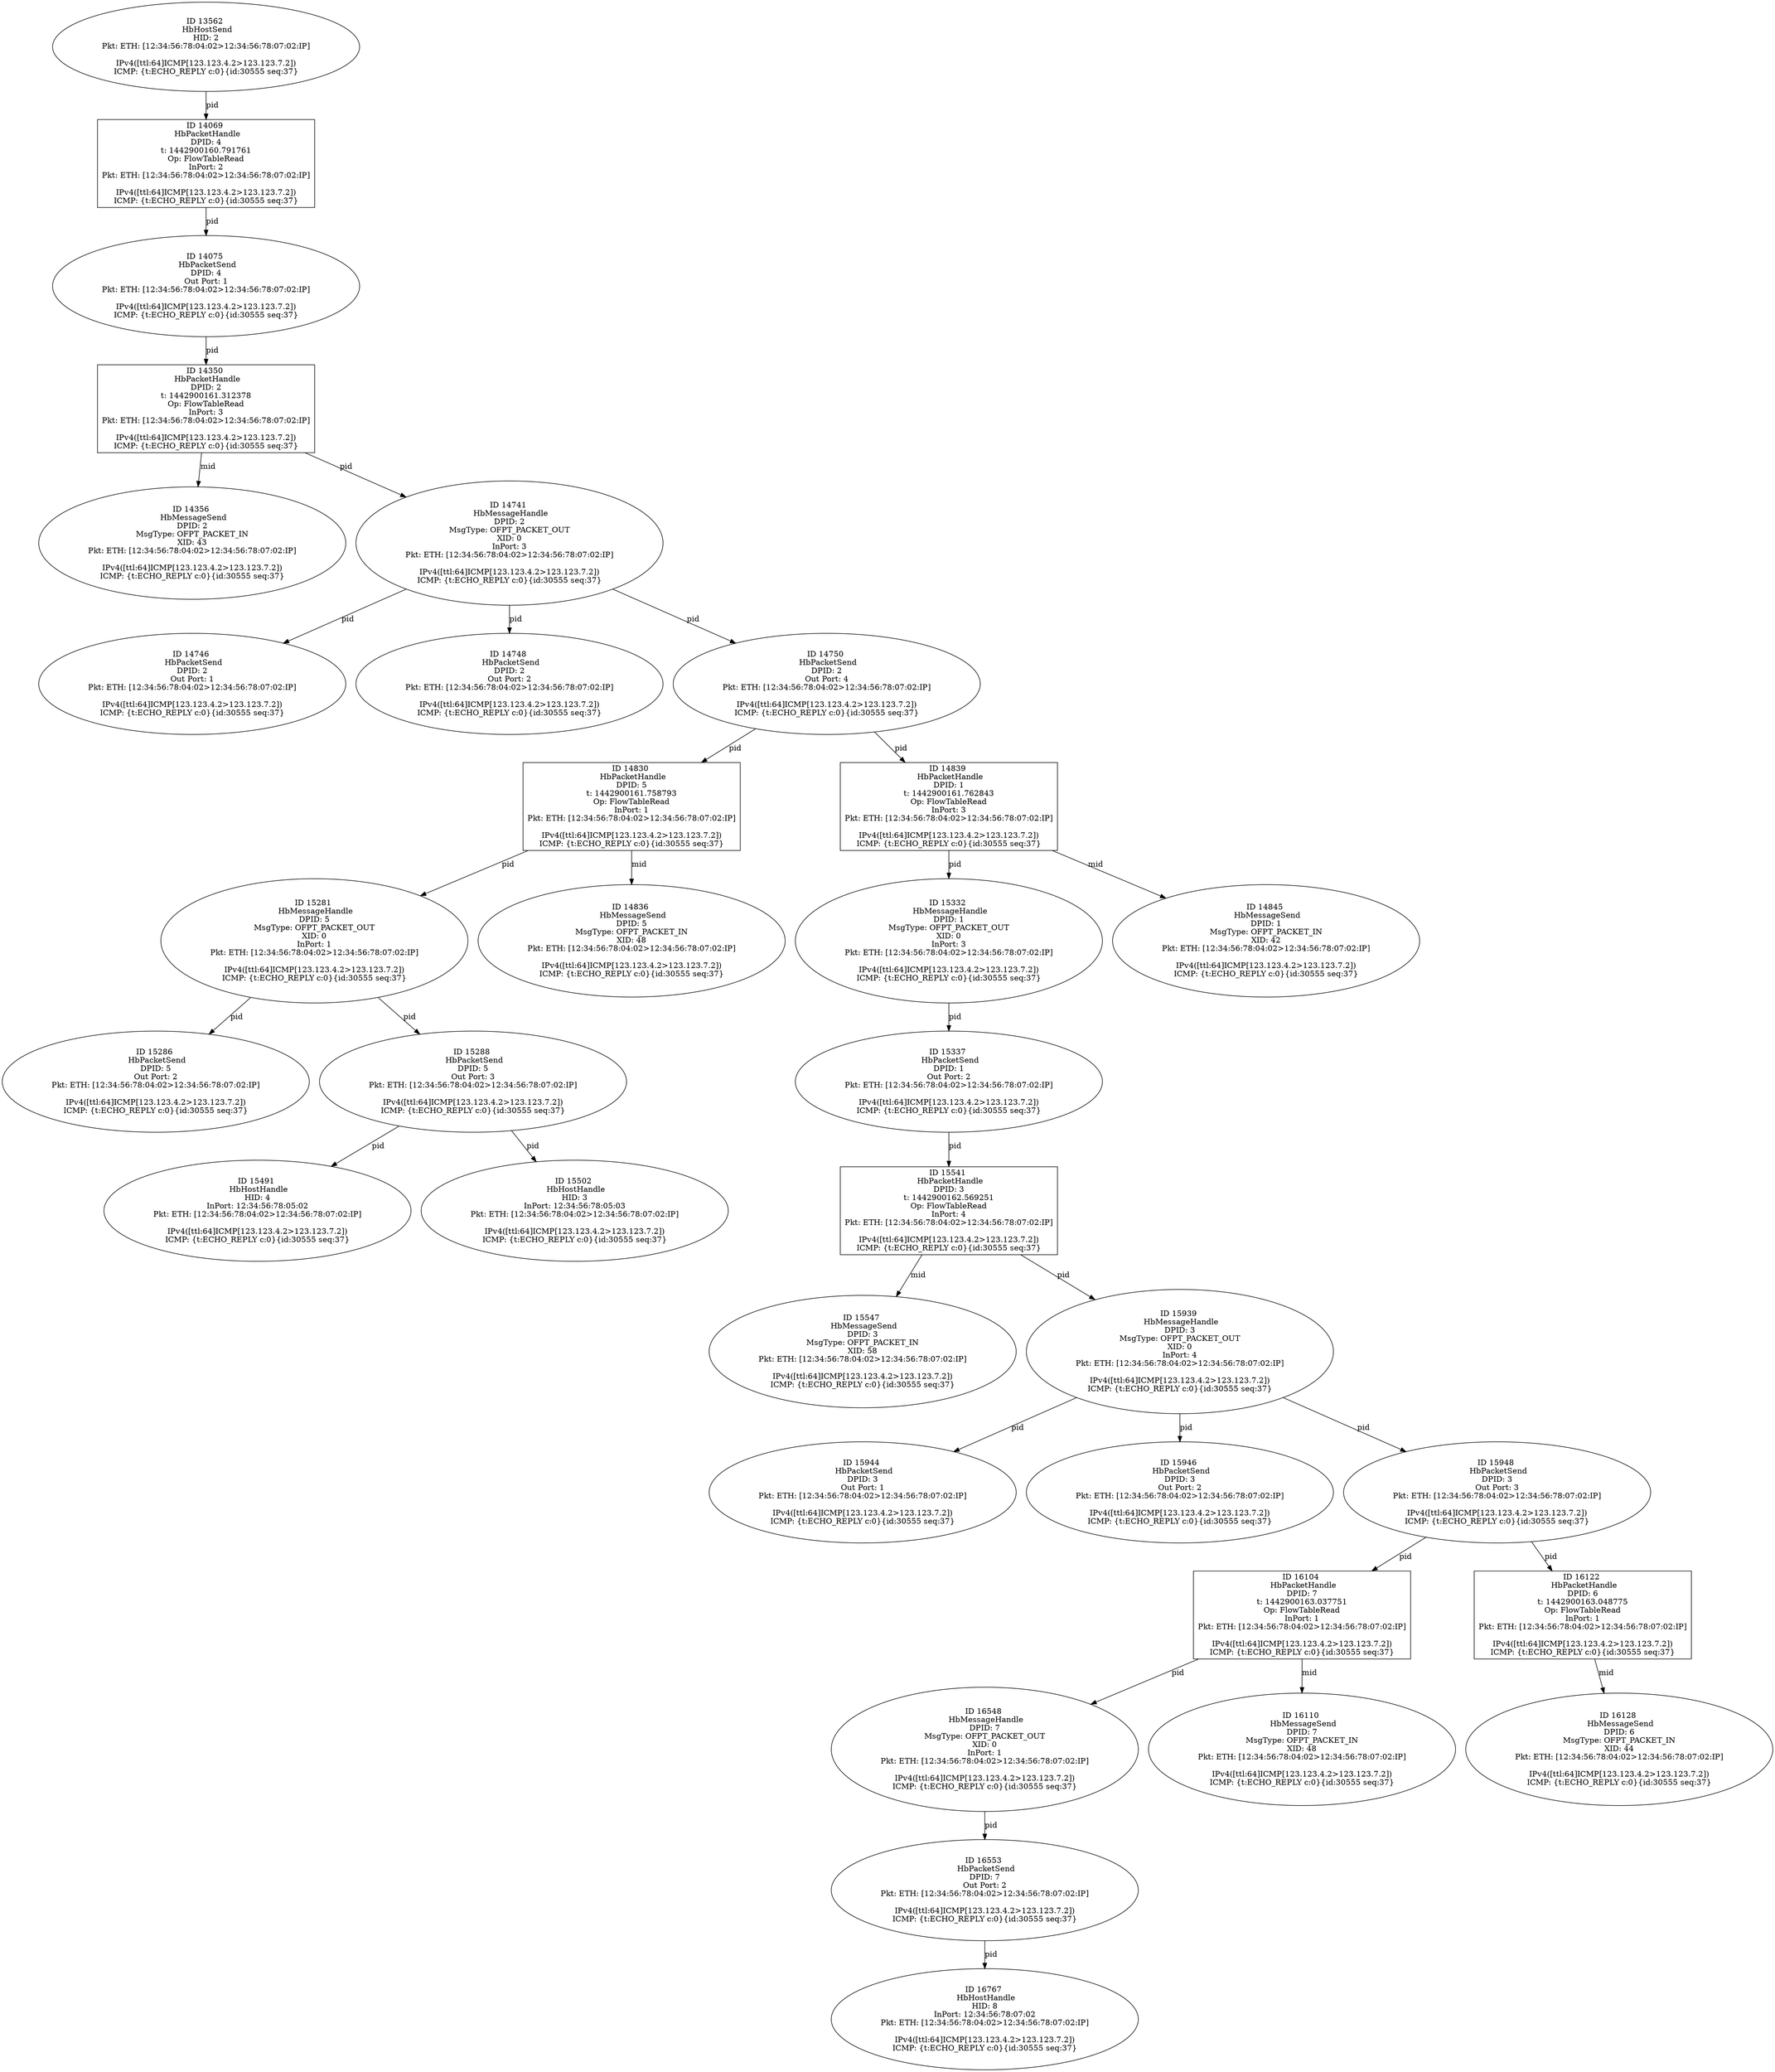 strict digraph G {
16128 [shape=oval, event=<hb_events.HbMessageSend object at 0x10b360e10>, label="ID 16128 
 HbMessageSend
DPID: 6
MsgType: OFPT_PACKET_IN
XID: 44
Pkt: ETH: [12:34:56:78:04:02>12:34:56:78:07:02:IP]

IPv4([ttl:64]ICMP[123.123.4.2>123.123.7.2])
ICMP: {t:ECHO_REPLY c:0}{id:30555 seq:37}"];
15491 [shape=oval, event=<hb_events.HbHostHandle object at 0x10b24fa90>, label="ID 15491 
 HbHostHandle
HID: 4
InPort: 12:34:56:78:05:02
Pkt: ETH: [12:34:56:78:04:02>12:34:56:78:07:02:IP]

IPv4([ttl:64]ICMP[123.123.4.2>123.123.7.2])
ICMP: {t:ECHO_REPLY c:0}{id:30555 seq:37}"];
14350 [shape=box, event=<hb_events.HbPacketHandle object at 0x10b06f410>, label="ID 14350 
 HbPacketHandle
DPID: 2
t: 1442900161.312378
Op: FlowTableRead
InPort: 3
Pkt: ETH: [12:34:56:78:04:02>12:34:56:78:07:02:IP]

IPv4([ttl:64]ICMP[123.123.4.2>123.123.7.2])
ICMP: {t:ECHO_REPLY c:0}{id:30555 seq:37}"];
14356 [shape=oval, event=<hb_events.HbMessageSend object at 0x10b06fb50>, label="ID 14356 
 HbMessageSend
DPID: 2
MsgType: OFPT_PACKET_IN
XID: 43
Pkt: ETH: [12:34:56:78:04:02>12:34:56:78:07:02:IP]

IPv4([ttl:64]ICMP[123.123.4.2>123.123.7.2])
ICMP: {t:ECHO_REPLY c:0}{id:30555 seq:37}"];
14741 [shape=oval, event=<hb_events.HbMessageHandle object at 0x10b109050>, label="ID 14741 
 HbMessageHandle
DPID: 2
MsgType: OFPT_PACKET_OUT
XID: 0
InPort: 3
Pkt: ETH: [12:34:56:78:04:02>12:34:56:78:07:02:IP]

IPv4([ttl:64]ICMP[123.123.4.2>123.123.7.2])
ICMP: {t:ECHO_REPLY c:0}{id:30555 seq:37}"];
14746 [shape=oval, event=<hb_events.HbPacketSend object at 0x10b101590>, label="ID 14746 
 HbPacketSend
DPID: 2
Out Port: 1
Pkt: ETH: [12:34:56:78:04:02>12:34:56:78:07:02:IP]

IPv4([ttl:64]ICMP[123.123.4.2>123.123.7.2])
ICMP: {t:ECHO_REPLY c:0}{id:30555 seq:37}"];
14748 [shape=oval, event=<hb_events.HbPacketSend object at 0x10b10f090>, label="ID 14748 
 HbPacketSend
DPID: 2
Out Port: 2
Pkt: ETH: [12:34:56:78:04:02>12:34:56:78:07:02:IP]

IPv4([ttl:64]ICMP[123.123.4.2>123.123.7.2])
ICMP: {t:ECHO_REPLY c:0}{id:30555 seq:37}"];
14750 [shape=oval, event=<hb_events.HbPacketSend object at 0x10b0fc050>, label="ID 14750 
 HbPacketSend
DPID: 2
Out Port: 4
Pkt: ETH: [12:34:56:78:04:02>12:34:56:78:07:02:IP]

IPv4([ttl:64]ICMP[123.123.4.2>123.123.7.2])
ICMP: {t:ECHO_REPLY c:0}{id:30555 seq:37}"];
16548 [shape=oval, event=<hb_events.HbMessageHandle object at 0x10b477090>, label="ID 16548 
 HbMessageHandle
DPID: 7
MsgType: OFPT_PACKET_OUT
XID: 0
InPort: 1
Pkt: ETH: [12:34:56:78:04:02>12:34:56:78:07:02:IP]

IPv4([ttl:64]ICMP[123.123.4.2>123.123.7.2])
ICMP: {t:ECHO_REPLY c:0}{id:30555 seq:37}"];
16553 [shape=oval, event=<hb_events.HbPacketSend object at 0x10b45efd0>, label="ID 16553 
 HbPacketSend
DPID: 7
Out Port: 2
Pkt: ETH: [12:34:56:78:04:02>12:34:56:78:07:02:IP]

IPv4([ttl:64]ICMP[123.123.4.2>123.123.7.2])
ICMP: {t:ECHO_REPLY c:0}{id:30555 seq:37}"];
15281 [shape=oval, event=<hb_events.HbMessageHandle object at 0x10b1fa2d0>, label="ID 15281 
 HbMessageHandle
DPID: 5
MsgType: OFPT_PACKET_OUT
XID: 0
InPort: 1
Pkt: ETH: [12:34:56:78:04:02>12:34:56:78:07:02:IP]

IPv4([ttl:64]ICMP[123.123.4.2>123.123.7.2])
ICMP: {t:ECHO_REPLY c:0}{id:30555 seq:37}"];
15541 [shape=box, event=<hb_events.HbPacketHandle object at 0x10b25e810>, label="ID 15541 
 HbPacketHandle
DPID: 3
t: 1442900162.569251
Op: FlowTableRead
InPort: 4
Pkt: ETH: [12:34:56:78:04:02>12:34:56:78:07:02:IP]

IPv4([ttl:64]ICMP[123.123.4.2>123.123.7.2])
ICMP: {t:ECHO_REPLY c:0}{id:30555 seq:37}"];
15286 [shape=oval, event=<hb_events.HbPacketSend object at 0x10b1fa790>, label="ID 15286 
 HbPacketSend
DPID: 5
Out Port: 2
Pkt: ETH: [12:34:56:78:04:02>12:34:56:78:07:02:IP]

IPv4([ttl:64]ICMP[123.123.4.2>123.123.7.2])
ICMP: {t:ECHO_REPLY c:0}{id:30555 seq:37}"];
15288 [shape=oval, event=<hb_events.HbPacketSend object at 0x10b1cee10>, label="ID 15288 
 HbPacketSend
DPID: 5
Out Port: 3
Pkt: ETH: [12:34:56:78:04:02>12:34:56:78:07:02:IP]

IPv4([ttl:64]ICMP[123.123.4.2>123.123.7.2])
ICMP: {t:ECHO_REPLY c:0}{id:30555 seq:37}"];
14830 [shape=box, event=<hb_events.HbPacketHandle object at 0x10b127d50>, label="ID 14830 
 HbPacketHandle
DPID: 5
t: 1442900161.758793
Op: FlowTableRead
InPort: 1
Pkt: ETH: [12:34:56:78:04:02>12:34:56:78:07:02:IP]

IPv4([ttl:64]ICMP[123.123.4.2>123.123.7.2])
ICMP: {t:ECHO_REPLY c:0}{id:30555 seq:37}"];
15547 [shape=oval, event=<hb_events.HbMessageSend object at 0x10b26a310>, label="ID 15547 
 HbMessageSend
DPID: 3
MsgType: OFPT_PACKET_IN
XID: 58
Pkt: ETH: [12:34:56:78:04:02>12:34:56:78:07:02:IP]

IPv4([ttl:64]ICMP[123.123.4.2>123.123.7.2])
ICMP: {t:ECHO_REPLY c:0}{id:30555 seq:37}"];
15939 [shape=oval, event=<hb_events.HbMessageHandle object at 0x10b30e2d0>, label="ID 15939 
 HbMessageHandle
DPID: 3
MsgType: OFPT_PACKET_OUT
XID: 0
InPort: 4
Pkt: ETH: [12:34:56:78:04:02>12:34:56:78:07:02:IP]

IPv4([ttl:64]ICMP[123.123.4.2>123.123.7.2])
ICMP: {t:ECHO_REPLY c:0}{id:30555 seq:37}"];
15944 [shape=oval, event=<hb_events.HbPacketSend object at 0x10b305fd0>, label="ID 15944 
 HbPacketSend
DPID: 3
Out Port: 1
Pkt: ETH: [12:34:56:78:04:02>12:34:56:78:07:02:IP]

IPv4([ttl:64]ICMP[123.123.4.2>123.123.7.2])
ICMP: {t:ECHO_REPLY c:0}{id:30555 seq:37}"];
15946 [shape=oval, event=<hb_events.HbPacketSend object at 0x10b316090>, label="ID 15946 
 HbPacketSend
DPID: 3
Out Port: 2
Pkt: ETH: [12:34:56:78:04:02>12:34:56:78:07:02:IP]

IPv4([ttl:64]ICMP[123.123.4.2>123.123.7.2])
ICMP: {t:ECHO_REPLY c:0}{id:30555 seq:37}"];
15948 [shape=oval, event=<hb_events.HbPacketSend object at 0x10b316e50>, label="ID 15948 
 HbPacketSend
DPID: 3
Out Port: 3
Pkt: ETH: [12:34:56:78:04:02>12:34:56:78:07:02:IP]

IPv4([ttl:64]ICMP[123.123.4.2>123.123.7.2])
ICMP: {t:ECHO_REPLY c:0}{id:30555 seq:37}"];
15502 [shape=oval, event=<hb_events.HbHostHandle object at 0x10b2543d0>, label="ID 15502 
 HbHostHandle
HID: 3
InPort: 12:34:56:78:05:03
Pkt: ETH: [12:34:56:78:04:02>12:34:56:78:07:02:IP]

IPv4([ttl:64]ICMP[123.123.4.2>123.123.7.2])
ICMP: {t:ECHO_REPLY c:0}{id:30555 seq:37}"];
13562 [shape=oval, event=<hb_events.HbHostSend object at 0x10ae75d90>, label="ID 13562 
 HbHostSend
HID: 2
Pkt: ETH: [12:34:56:78:04:02>12:34:56:78:07:02:IP]

IPv4([ttl:64]ICMP[123.123.4.2>123.123.7.2])
ICMP: {t:ECHO_REPLY c:0}{id:30555 seq:37}"];
15332 [shape=oval, event=<hb_events.HbMessageHandle object at 0x10b223550>, label="ID 15332 
 HbMessageHandle
DPID: 1
MsgType: OFPT_PACKET_OUT
XID: 0
InPort: 3
Pkt: ETH: [12:34:56:78:04:02>12:34:56:78:07:02:IP]

IPv4([ttl:64]ICMP[123.123.4.2>123.123.7.2])
ICMP: {t:ECHO_REPLY c:0}{id:30555 seq:37}"];
16104 [shape=box, event=<hb_events.HbPacketHandle object at 0x10b36b410>, label="ID 16104 
 HbPacketHandle
DPID: 7
t: 1442900163.037751
Op: FlowTableRead
InPort: 1
Pkt: ETH: [12:34:56:78:04:02>12:34:56:78:07:02:IP]

IPv4([ttl:64]ICMP[123.123.4.2>123.123.7.2])
ICMP: {t:ECHO_REPLY c:0}{id:30555 seq:37}"];
15337 [shape=oval, event=<hb_events.HbPacketSend object at 0x10b223a50>, label="ID 15337 
 HbPacketSend
DPID: 1
Out Port: 2
Pkt: ETH: [12:34:56:78:04:02>12:34:56:78:07:02:IP]

IPv4([ttl:64]ICMP[123.123.4.2>123.123.7.2])
ICMP: {t:ECHO_REPLY c:0}{id:30555 seq:37}"];
16110 [shape=oval, event=<hb_events.HbMessageSend object at 0x10b36ba10>, label="ID 16110 
 HbMessageSend
DPID: 7
MsgType: OFPT_PACKET_IN
XID: 48
Pkt: ETH: [12:34:56:78:04:02>12:34:56:78:07:02:IP]

IPv4([ttl:64]ICMP[123.123.4.2>123.123.7.2])
ICMP: {t:ECHO_REPLY c:0}{id:30555 seq:37}"];
14836 [shape=oval, event=<hb_events.HbMessageSend object at 0x10b12d850>, label="ID 14836 
 HbMessageSend
DPID: 5
MsgType: OFPT_PACKET_IN
XID: 48
Pkt: ETH: [12:34:56:78:04:02>12:34:56:78:07:02:IP]

IPv4([ttl:64]ICMP[123.123.4.2>123.123.7.2])
ICMP: {t:ECHO_REPLY c:0}{id:30555 seq:37}"];
14069 [shape=box, event=<hb_events.HbPacketHandle object at 0x10afdf810>, label="ID 14069 
 HbPacketHandle
DPID: 4
t: 1442900160.791761
Op: FlowTableRead
InPort: 2
Pkt: ETH: [12:34:56:78:04:02>12:34:56:78:07:02:IP]

IPv4([ttl:64]ICMP[123.123.4.2>123.123.7.2])
ICMP: {t:ECHO_REPLY c:0}{id:30555 seq:37}"];
14839 [shape=box, event=<hb_events.HbPacketHandle object at 0x10b12d890>, label="ID 14839 
 HbPacketHandle
DPID: 1
t: 1442900161.762843
Op: FlowTableRead
InPort: 3
Pkt: ETH: [12:34:56:78:04:02>12:34:56:78:07:02:IP]

IPv4([ttl:64]ICMP[123.123.4.2>123.123.7.2])
ICMP: {t:ECHO_REPLY c:0}{id:30555 seq:37}"];
16122 [shape=box, event=<hb_events.HbPacketHandle object at 0x10b360350>, label="ID 16122 
 HbPacketHandle
DPID: 6
t: 1442900163.048775
Op: FlowTableRead
InPort: 1
Pkt: ETH: [12:34:56:78:04:02>12:34:56:78:07:02:IP]

IPv4([ttl:64]ICMP[123.123.4.2>123.123.7.2])
ICMP: {t:ECHO_REPLY c:0}{id:30555 seq:37}"];
14075 [shape=oval, event=<hb_events.HbPacketSend object at 0x10afdfc50>, label="ID 14075 
 HbPacketSend
DPID: 4
Out Port: 1
Pkt: ETH: [12:34:56:78:04:02>12:34:56:78:07:02:IP]

IPv4([ttl:64]ICMP[123.123.4.2>123.123.7.2])
ICMP: {t:ECHO_REPLY c:0}{id:30555 seq:37}"];
14845 [shape=oval, event=<hb_events.HbMessageSend object at 0x10b12dfd0>, label="ID 14845 
 HbMessageSend
DPID: 1
MsgType: OFPT_PACKET_IN
XID: 42
Pkt: ETH: [12:34:56:78:04:02>12:34:56:78:07:02:IP]

IPv4([ttl:64]ICMP[123.123.4.2>123.123.7.2])
ICMP: {t:ECHO_REPLY c:0}{id:30555 seq:37}"];
16767 [shape=oval, event=<hb_events.HbHostHandle object at 0x10b50df10>, label="ID 16767 
 HbHostHandle
HID: 8
InPort: 12:34:56:78:07:02
Pkt: ETH: [12:34:56:78:04:02>12:34:56:78:07:02:IP]

IPv4([ttl:64]ICMP[123.123.4.2>123.123.7.2])
ICMP: {t:ECHO_REPLY c:0}{id:30555 seq:37}"];
14350 -> 14356  [rel=mid, label=mid];
14350 -> 14741  [rel=pid, label=pid];
14741 -> 14746  [rel=pid, label=pid];
14741 -> 14748  [rel=pid, label=pid];
14741 -> 14750  [rel=pid, label=pid];
14750 -> 14830  [rel=pid, label=pid];
14750 -> 14839  [rel=pid, label=pid];
16548 -> 16553  [rel=pid, label=pid];
16553 -> 16767  [rel=pid, label=pid];
15281 -> 15288  [rel=pid, label=pid];
15281 -> 15286  [rel=pid, label=pid];
15541 -> 15939  [rel=pid, label=pid];
15541 -> 15547  [rel=mid, label=mid];
15288 -> 15491  [rel=pid, label=pid];
15288 -> 15502  [rel=pid, label=pid];
15939 -> 15944  [rel=pid, label=pid];
15939 -> 15946  [rel=pid, label=pid];
15939 -> 15948  [rel=pid, label=pid];
15948 -> 16104  [rel=pid, label=pid];
15948 -> 16122  [rel=pid, label=pid];
16122 -> 16128  [rel=mid, label=mid];
15332 -> 15337  [rel=pid, label=pid];
16104 -> 16548  [rel=pid, label=pid];
16104 -> 16110  [rel=mid, label=mid];
15337 -> 15541  [rel=pid, label=pid];
14830 -> 15281  [rel=pid, label=pid];
14830 -> 14836  [rel=mid, label=mid];
14069 -> 14075  [rel=pid, label=pid];
14839 -> 15332  [rel=pid, label=pid];
14839 -> 14845  [rel=mid, label=mid];
13562 -> 14069  [rel=pid, label=pid];
14075 -> 14350  [rel=pid, label=pid];
}
